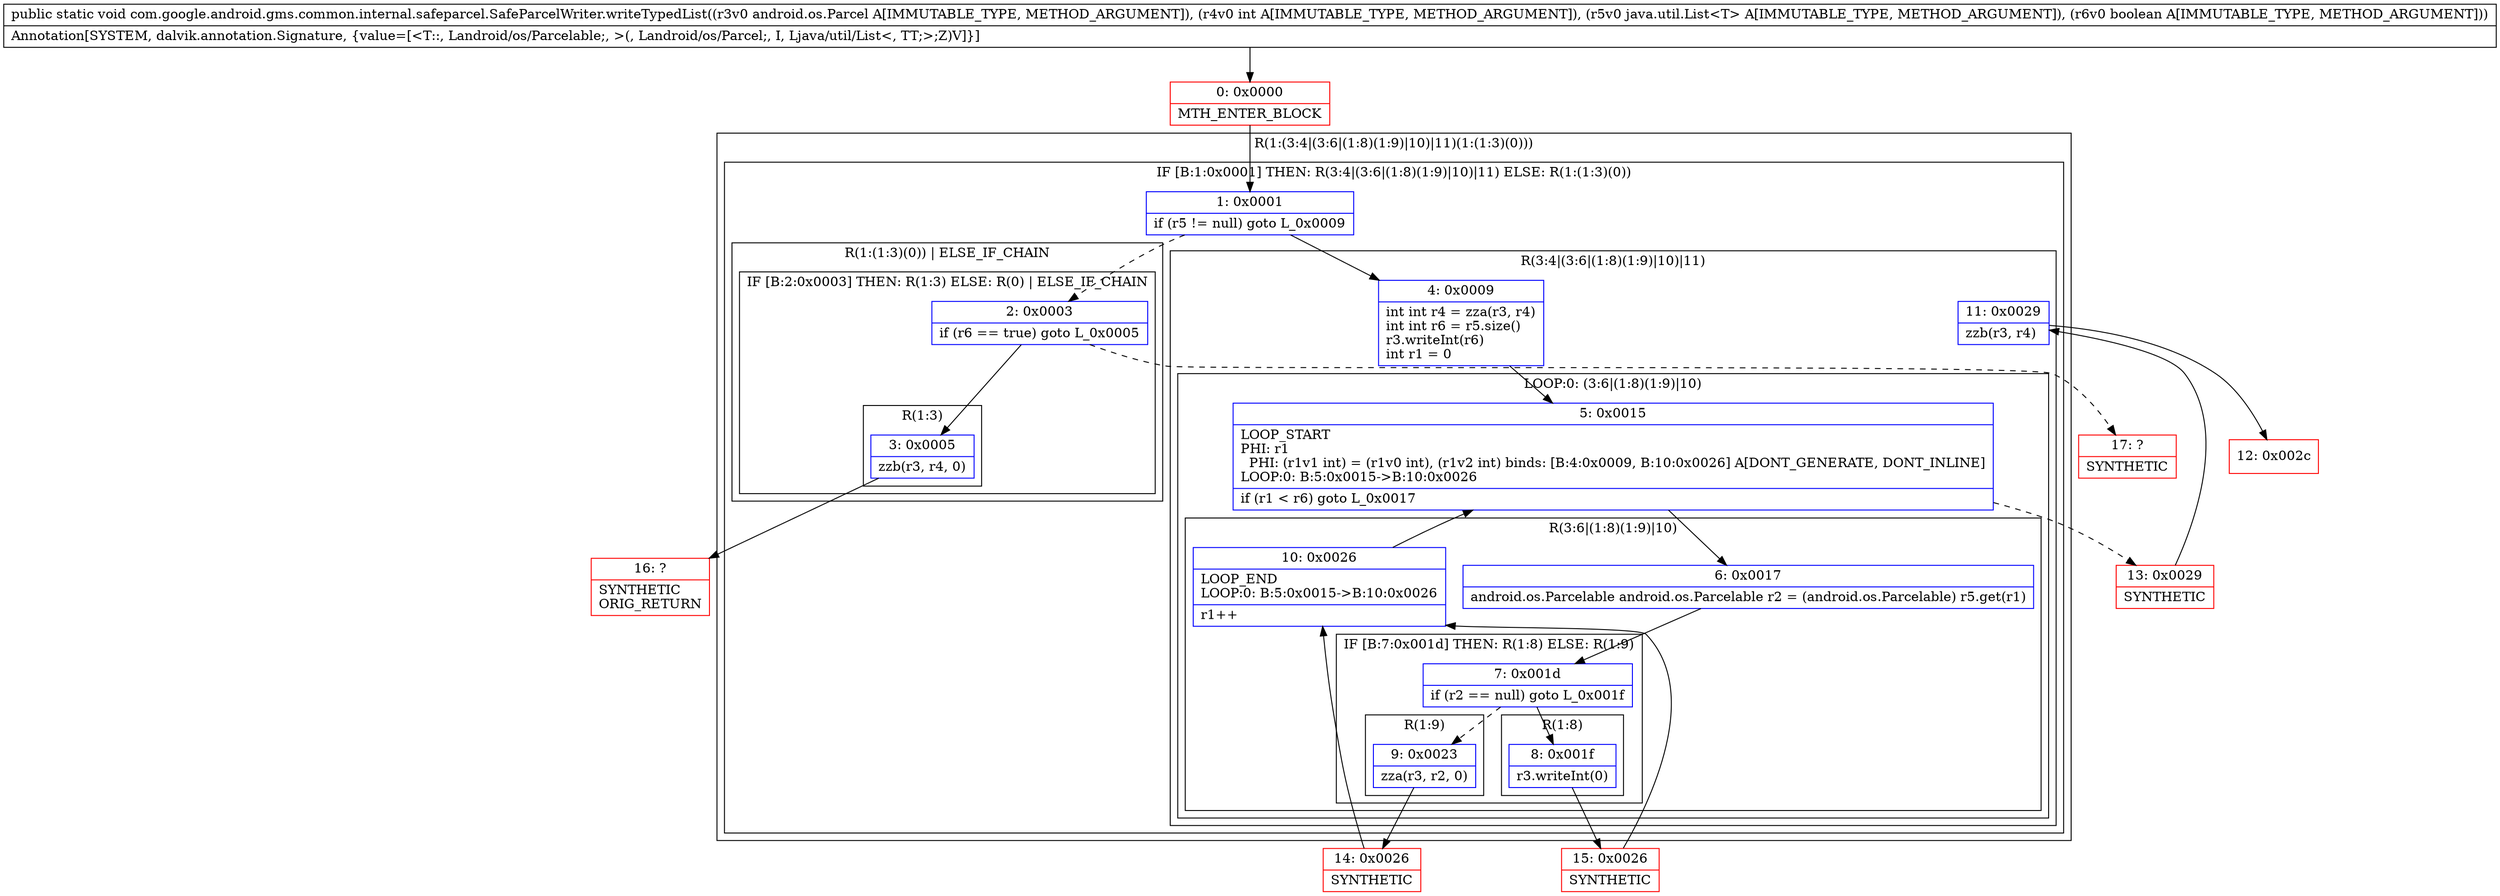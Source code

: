 digraph "CFG forcom.google.android.gms.common.internal.safeparcel.SafeParcelWriter.writeTypedList(Landroid\/os\/Parcel;ILjava\/util\/List;Z)V" {
subgraph cluster_Region_1552567478 {
label = "R(1:(3:4|(3:6|(1:8)(1:9)|10)|11)(1:(1:3)(0)))";
node [shape=record,color=blue];
subgraph cluster_IfRegion_1254305141 {
label = "IF [B:1:0x0001] THEN: R(3:4|(3:6|(1:8)(1:9)|10)|11) ELSE: R(1:(1:3)(0))";
node [shape=record,color=blue];
Node_1 [shape=record,label="{1\:\ 0x0001|if (r5 != null) goto L_0x0009\l}"];
subgraph cluster_Region_842526538 {
label = "R(3:4|(3:6|(1:8)(1:9)|10)|11)";
node [shape=record,color=blue];
Node_4 [shape=record,label="{4\:\ 0x0009|int int r4 = zza(r3, r4)\lint int r6 = r5.size()\lr3.writeInt(r6)\lint r1 = 0\l}"];
subgraph cluster_LoopRegion_1297639827 {
label = "LOOP:0: (3:6|(1:8)(1:9)|10)";
node [shape=record,color=blue];
Node_5 [shape=record,label="{5\:\ 0x0015|LOOP_START\lPHI: r1 \l  PHI: (r1v1 int) = (r1v0 int), (r1v2 int) binds: [B:4:0x0009, B:10:0x0026] A[DONT_GENERATE, DONT_INLINE]\lLOOP:0: B:5:0x0015\-\>B:10:0x0026\l|if (r1 \< r6) goto L_0x0017\l}"];
subgraph cluster_Region_74430758 {
label = "R(3:6|(1:8)(1:9)|10)";
node [shape=record,color=blue];
Node_6 [shape=record,label="{6\:\ 0x0017|android.os.Parcelable android.os.Parcelable r2 = (android.os.Parcelable) r5.get(r1)\l}"];
subgraph cluster_IfRegion_659873236 {
label = "IF [B:7:0x001d] THEN: R(1:8) ELSE: R(1:9)";
node [shape=record,color=blue];
Node_7 [shape=record,label="{7\:\ 0x001d|if (r2 == null) goto L_0x001f\l}"];
subgraph cluster_Region_2124014282 {
label = "R(1:8)";
node [shape=record,color=blue];
Node_8 [shape=record,label="{8\:\ 0x001f|r3.writeInt(0)\l}"];
}
subgraph cluster_Region_705969099 {
label = "R(1:9)";
node [shape=record,color=blue];
Node_9 [shape=record,label="{9\:\ 0x0023|zza(r3, r2, 0)\l}"];
}
}
Node_10 [shape=record,label="{10\:\ 0x0026|LOOP_END\lLOOP:0: B:5:0x0015\-\>B:10:0x0026\l|r1++\l}"];
}
}
Node_11 [shape=record,label="{11\:\ 0x0029|zzb(r3, r4)\l}"];
}
subgraph cluster_Region_1686020818 {
label = "R(1:(1:3)(0)) | ELSE_IF_CHAIN\l";
node [shape=record,color=blue];
subgraph cluster_IfRegion_1788849431 {
label = "IF [B:2:0x0003] THEN: R(1:3) ELSE: R(0) | ELSE_IF_CHAIN\l";
node [shape=record,color=blue];
Node_2 [shape=record,label="{2\:\ 0x0003|if (r6 == true) goto L_0x0005\l}"];
subgraph cluster_Region_962895284 {
label = "R(1:3)";
node [shape=record,color=blue];
Node_3 [shape=record,label="{3\:\ 0x0005|zzb(r3, r4, 0)\l}"];
}
subgraph cluster_Region_140163040 {
label = "R(0)";
node [shape=record,color=blue];
}
}
}
}
}
Node_0 [shape=record,color=red,label="{0\:\ 0x0000|MTH_ENTER_BLOCK\l}"];
Node_12 [shape=record,color=red,label="{12\:\ 0x002c}"];
Node_13 [shape=record,color=red,label="{13\:\ 0x0029|SYNTHETIC\l}"];
Node_14 [shape=record,color=red,label="{14\:\ 0x0026|SYNTHETIC\l}"];
Node_15 [shape=record,color=red,label="{15\:\ 0x0026|SYNTHETIC\l}"];
Node_16 [shape=record,color=red,label="{16\:\ ?|SYNTHETIC\lORIG_RETURN\l}"];
Node_17 [shape=record,color=red,label="{17\:\ ?|SYNTHETIC\l}"];
MethodNode[shape=record,label="{public static void com.google.android.gms.common.internal.safeparcel.SafeParcelWriter.writeTypedList((r3v0 android.os.Parcel A[IMMUTABLE_TYPE, METHOD_ARGUMENT]), (r4v0 int A[IMMUTABLE_TYPE, METHOD_ARGUMENT]), (r5v0 java.util.List\<T\> A[IMMUTABLE_TYPE, METHOD_ARGUMENT]), (r6v0 boolean A[IMMUTABLE_TYPE, METHOD_ARGUMENT]))  | Annotation[SYSTEM, dalvik.annotation.Signature, \{value=[\<T::, Landroid\/os\/Parcelable;, \>(, Landroid\/os\/Parcel;, I, Ljava\/util\/List\<, TT;\>;Z)V]\}]\l}"];
MethodNode -> Node_0;
Node_1 -> Node_2[style=dashed];
Node_1 -> Node_4;
Node_4 -> Node_5;
Node_5 -> Node_6;
Node_5 -> Node_13[style=dashed];
Node_6 -> Node_7;
Node_7 -> Node_8;
Node_7 -> Node_9[style=dashed];
Node_8 -> Node_15;
Node_9 -> Node_14;
Node_10 -> Node_5;
Node_11 -> Node_12;
Node_2 -> Node_3;
Node_2 -> Node_17[style=dashed];
Node_3 -> Node_16;
Node_0 -> Node_1;
Node_13 -> Node_11;
Node_14 -> Node_10;
Node_15 -> Node_10;
}

